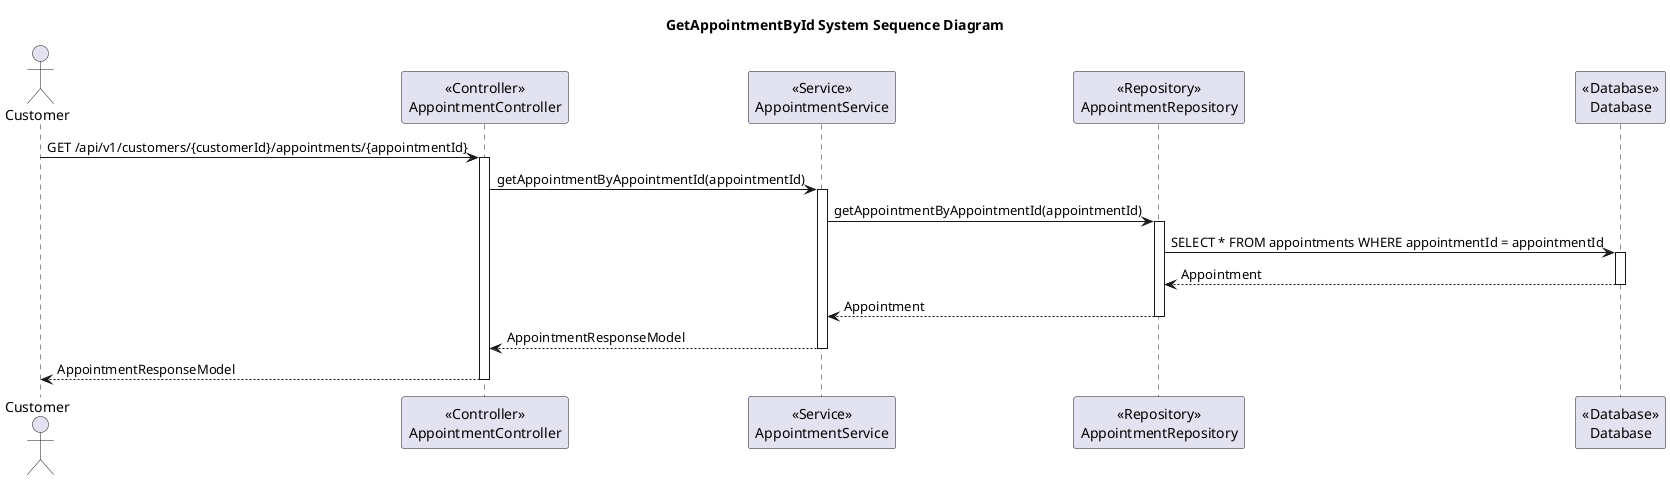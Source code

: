 @startuml
title GetAppointmentById System Sequence Diagram

actor Customer

participant AppointmentController as "<<Controller>>\nAppointmentController"
participant AppointmentService as "<<Service>>\nAppointmentService"
participant AppointmentRepository as "<<Repository>>\nAppointmentRepository"
participant Database as "<<Database>>\nDatabase"

Customer -> AppointmentController: GET /api/v1/customers/{customerId}/appointments/{appointmentId}
activate AppointmentController

AppointmentController -> AppointmentService: getAppointmentByAppointmentId(appointmentId)
activate AppointmentService

AppointmentService -> AppointmentRepository: getAppointmentByAppointmentId(appointmentId)
activate AppointmentRepository

AppointmentRepository -> Database: SELECT * FROM appointments WHERE appointmentId = appointmentId
activate Database

Database --> AppointmentRepository: Appointment
deactivate Database

AppointmentRepository --> AppointmentService: Appointment
deactivate AppointmentRepository

AppointmentService --> AppointmentController: AppointmentResponseModel
deactivate AppointmentService

AppointmentController --> Customer: AppointmentResponseModel
deactivate AppointmentController
@enduml
